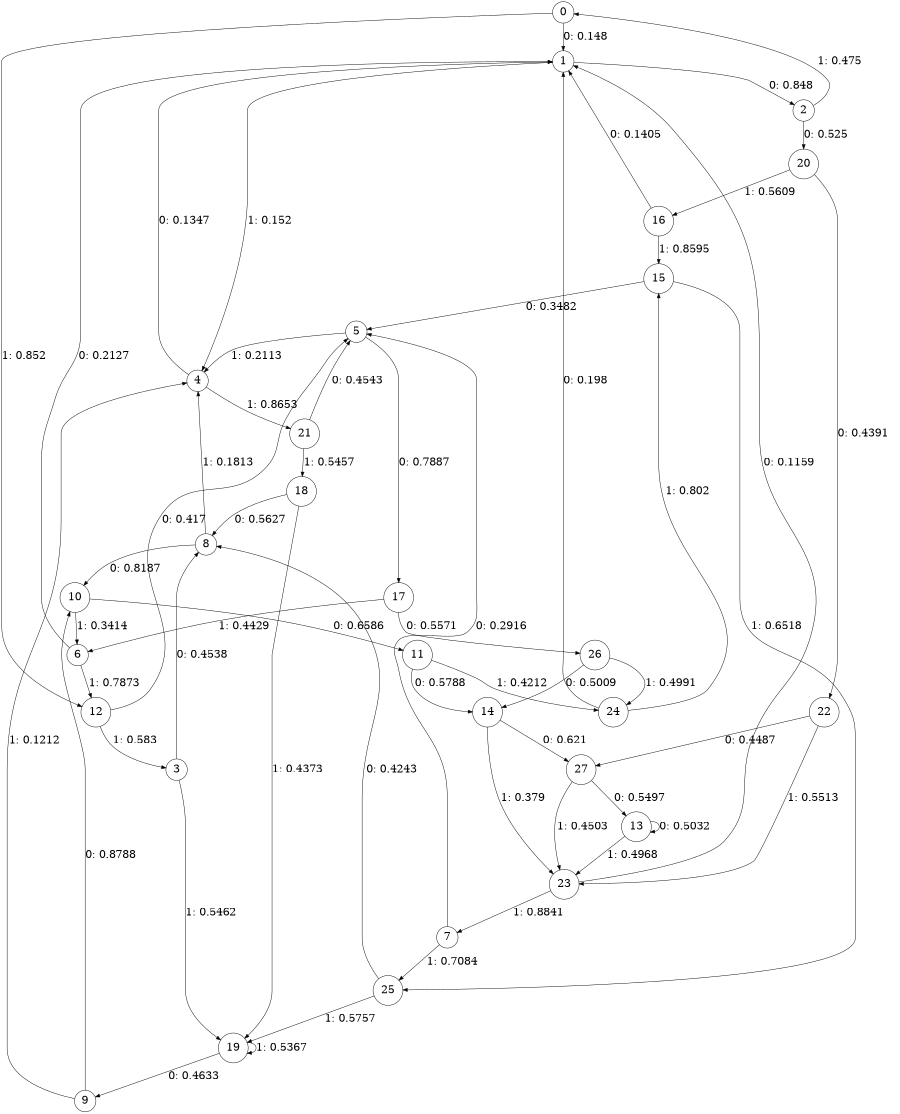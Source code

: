 digraph "ch22randomL6" {
size = "6,8.5";
ratio = "fill";
node [shape = circle];
node [fontsize = 24];
edge [fontsize = 24];
0 -> 1 [label = "0: 0.148    "];
0 -> 12 [label = "1: 0.852    "];
1 -> 2 [label = "0: 0.848    "];
1 -> 4 [label = "1: 0.152    "];
2 -> 20 [label = "0: 0.525    "];
2 -> 0 [label = "1: 0.475    "];
3 -> 8 [label = "0: 0.4538   "];
3 -> 19 [label = "1: 0.5462   "];
4 -> 1 [label = "0: 0.1347   "];
4 -> 21 [label = "1: 0.8653   "];
5 -> 17 [label = "0: 0.7887   "];
5 -> 4 [label = "1: 0.2113   "];
6 -> 1 [label = "0: 0.2127   "];
6 -> 12 [label = "1: 0.7873   "];
7 -> 5 [label = "0: 0.2916   "];
7 -> 25 [label = "1: 0.7084   "];
8 -> 10 [label = "0: 0.8187   "];
8 -> 4 [label = "1: 0.1813   "];
9 -> 10 [label = "0: 0.8788   "];
9 -> 4 [label = "1: 0.1212   "];
10 -> 11 [label = "0: 0.6586   "];
10 -> 6 [label = "1: 0.3414   "];
11 -> 14 [label = "0: 0.5788   "];
11 -> 24 [label = "1: 0.4212   "];
12 -> 5 [label = "0: 0.417    "];
12 -> 3 [label = "1: 0.583    "];
13 -> 13 [label = "0: 0.5032   "];
13 -> 23 [label = "1: 0.4968   "];
14 -> 27 [label = "0: 0.621    "];
14 -> 23 [label = "1: 0.379    "];
15 -> 5 [label = "0: 0.3482   "];
15 -> 25 [label = "1: 0.6518   "];
16 -> 1 [label = "0: 0.1405   "];
16 -> 15 [label = "1: 0.8595   "];
17 -> 26 [label = "0: 0.5571   "];
17 -> 6 [label = "1: 0.4429   "];
18 -> 8 [label = "0: 0.5627   "];
18 -> 19 [label = "1: 0.4373   "];
19 -> 9 [label = "0: 0.4633   "];
19 -> 19 [label = "1: 0.5367   "];
20 -> 22 [label = "0: 0.4391   "];
20 -> 16 [label = "1: 0.5609   "];
21 -> 5 [label = "0: 0.4543   "];
21 -> 18 [label = "1: 0.5457   "];
22 -> 27 [label = "0: 0.4487   "];
22 -> 23 [label = "1: 0.5513   "];
23 -> 1 [label = "0: 0.1159   "];
23 -> 7 [label = "1: 0.8841   "];
24 -> 1 [label = "0: 0.198    "];
24 -> 15 [label = "1: 0.802    "];
25 -> 8 [label = "0: 0.4243   "];
25 -> 19 [label = "1: 0.5757   "];
26 -> 14 [label = "0: 0.5009   "];
26 -> 24 [label = "1: 0.4991   "];
27 -> 13 [label = "0: 0.5497   "];
27 -> 23 [label = "1: 0.4503   "];
}